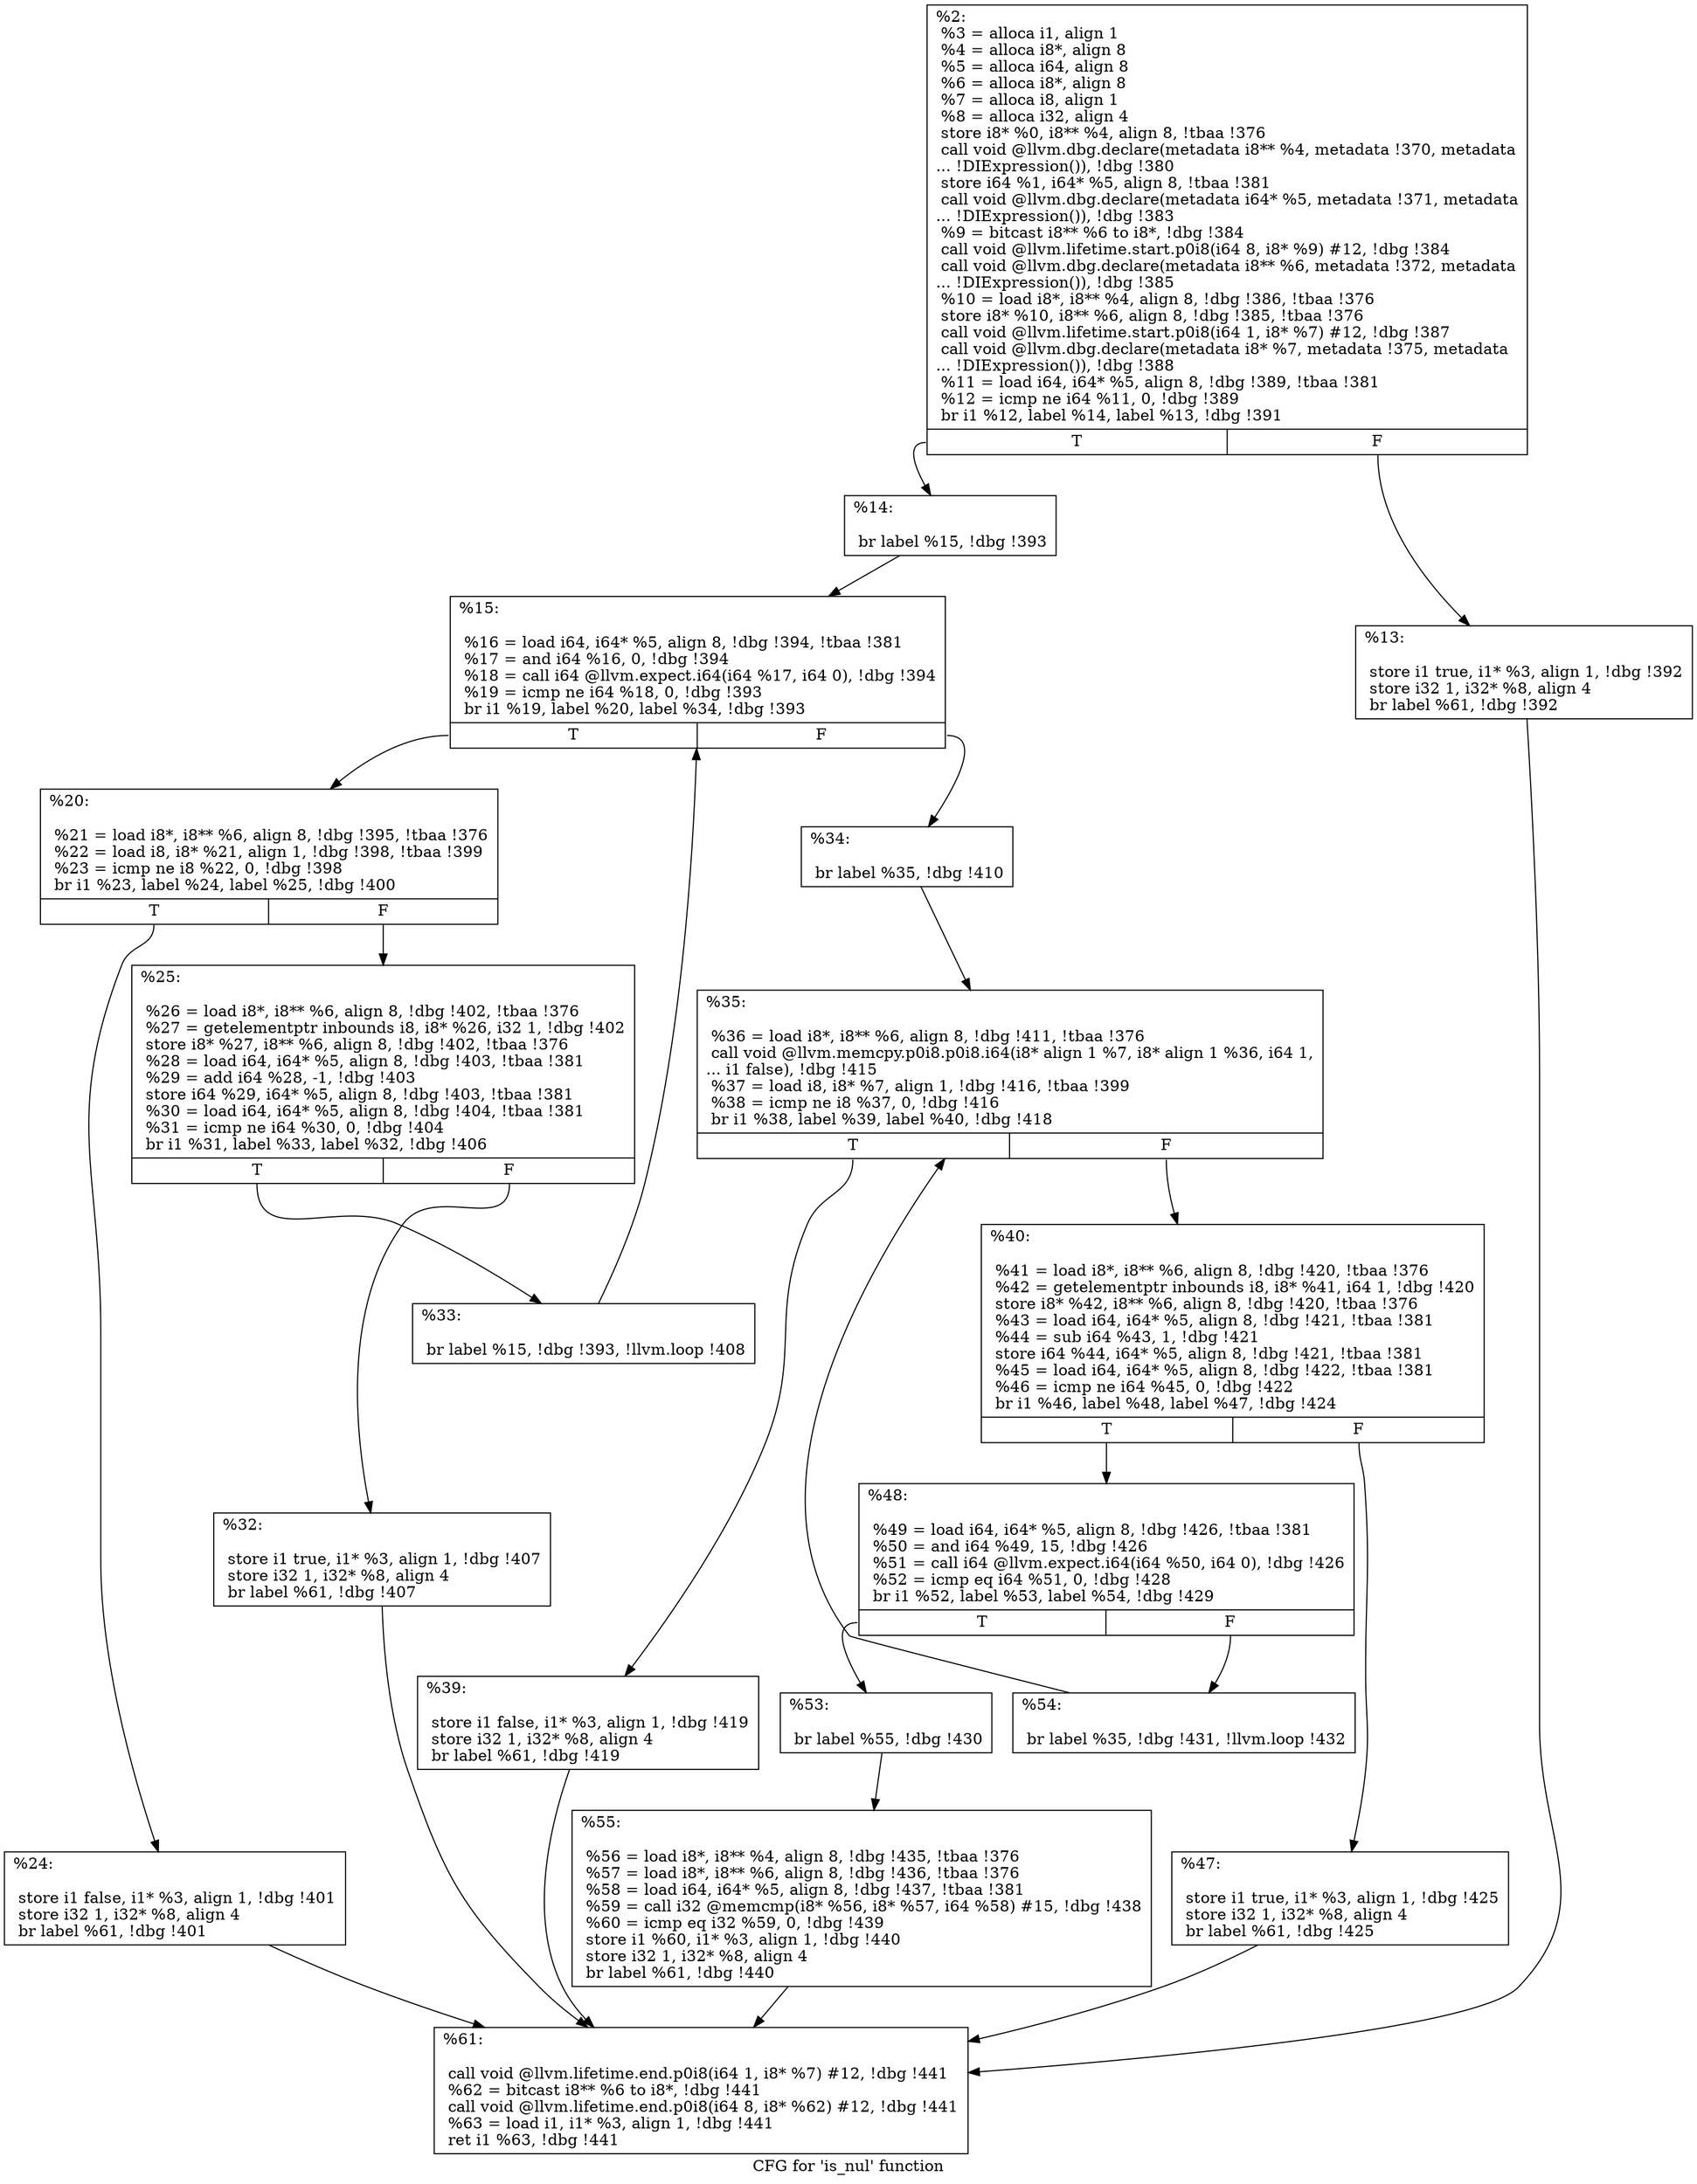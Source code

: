 digraph "CFG for 'is_nul' function" {
	label="CFG for 'is_nul' function";

	Node0x24f8910 [shape=record,label="{%2:\l  %3 = alloca i1, align 1\l  %4 = alloca i8*, align 8\l  %5 = alloca i64, align 8\l  %6 = alloca i8*, align 8\l  %7 = alloca i8, align 1\l  %8 = alloca i32, align 4\l  store i8* %0, i8** %4, align 8, !tbaa !376\l  call void @llvm.dbg.declare(metadata i8** %4, metadata !370, metadata\l... !DIExpression()), !dbg !380\l  store i64 %1, i64* %5, align 8, !tbaa !381\l  call void @llvm.dbg.declare(metadata i64* %5, metadata !371, metadata\l... !DIExpression()), !dbg !383\l  %9 = bitcast i8** %6 to i8*, !dbg !384\l  call void @llvm.lifetime.start.p0i8(i64 8, i8* %9) #12, !dbg !384\l  call void @llvm.dbg.declare(metadata i8** %6, metadata !372, metadata\l... !DIExpression()), !dbg !385\l  %10 = load i8*, i8** %4, align 8, !dbg !386, !tbaa !376\l  store i8* %10, i8** %6, align 8, !dbg !385, !tbaa !376\l  call void @llvm.lifetime.start.p0i8(i64 1, i8* %7) #12, !dbg !387\l  call void @llvm.dbg.declare(metadata i8* %7, metadata !375, metadata\l... !DIExpression()), !dbg !388\l  %11 = load i64, i64* %5, align 8, !dbg !389, !tbaa !381\l  %12 = icmp ne i64 %11, 0, !dbg !389\l  br i1 %12, label %14, label %13, !dbg !391\l|{<s0>T|<s1>F}}"];
	Node0x24f8910:s0 -> Node0x24f8ab0;
	Node0x24f8910:s1 -> Node0x24f8a60;
	Node0x24f8a60 [shape=record,label="{%13:\l\l  store i1 true, i1* %3, align 1, !dbg !392\l  store i32 1, i32* %8, align 4\l  br label %61, !dbg !392\l}"];
	Node0x24f8a60 -> Node0x24f8fb0;
	Node0x24f8ab0 [shape=record,label="{%14:\l\l  br label %15, !dbg !393\l}"];
	Node0x24f8ab0 -> Node0x24f8b00;
	Node0x24f8b00 [shape=record,label="{%15:\l\l  %16 = load i64, i64* %5, align 8, !dbg !394, !tbaa !381\l  %17 = and i64 %16, 0, !dbg !394\l  %18 = call i64 @llvm.expect.i64(i64 %17, i64 0), !dbg !394\l  %19 = icmp ne i64 %18, 0, !dbg !393\l  br i1 %19, label %20, label %34, !dbg !393\l|{<s0>T|<s1>F}}"];
	Node0x24f8b00:s0 -> Node0x24f8b50;
	Node0x24f8b00:s1 -> Node0x24f8ce0;
	Node0x24f8b50 [shape=record,label="{%20:\l\l  %21 = load i8*, i8** %6, align 8, !dbg !395, !tbaa !376\l  %22 = load i8, i8* %21, align 1, !dbg !398, !tbaa !399\l  %23 = icmp ne i8 %22, 0, !dbg !398\l  br i1 %23, label %24, label %25, !dbg !400\l|{<s0>T|<s1>F}}"];
	Node0x24f8b50:s0 -> Node0x24f8ba0;
	Node0x24f8b50:s1 -> Node0x24f8bf0;
	Node0x24f8ba0 [shape=record,label="{%24:\l\l  store i1 false, i1* %3, align 1, !dbg !401\l  store i32 1, i32* %8, align 4\l  br label %61, !dbg !401\l}"];
	Node0x24f8ba0 -> Node0x24f8fb0;
	Node0x24f8bf0 [shape=record,label="{%25:\l\l  %26 = load i8*, i8** %6, align 8, !dbg !402, !tbaa !376\l  %27 = getelementptr inbounds i8, i8* %26, i32 1, !dbg !402\l  store i8* %27, i8** %6, align 8, !dbg !402, !tbaa !376\l  %28 = load i64, i64* %5, align 8, !dbg !403, !tbaa !381\l  %29 = add i64 %28, -1, !dbg !403\l  store i64 %29, i64* %5, align 8, !dbg !403, !tbaa !381\l  %30 = load i64, i64* %5, align 8, !dbg !404, !tbaa !381\l  %31 = icmp ne i64 %30, 0, !dbg !404\l  br i1 %31, label %33, label %32, !dbg !406\l|{<s0>T|<s1>F}}"];
	Node0x24f8bf0:s0 -> Node0x24f8c90;
	Node0x24f8bf0:s1 -> Node0x24f8c40;
	Node0x24f8c40 [shape=record,label="{%32:\l\l  store i1 true, i1* %3, align 1, !dbg !407\l  store i32 1, i32* %8, align 4\l  br label %61, !dbg !407\l}"];
	Node0x24f8c40 -> Node0x24f8fb0;
	Node0x24f8c90 [shape=record,label="{%33:\l\l  br label %15, !dbg !393, !llvm.loop !408\l}"];
	Node0x24f8c90 -> Node0x24f8b00;
	Node0x24f8ce0 [shape=record,label="{%34:\l\l  br label %35, !dbg !410\l}"];
	Node0x24f8ce0 -> Node0x24f8d30;
	Node0x24f8d30 [shape=record,label="{%35:\l\l  %36 = load i8*, i8** %6, align 8, !dbg !411, !tbaa !376\l  call void @llvm.memcpy.p0i8.p0i8.i64(i8* align 1 %7, i8* align 1 %36, i64 1,\l... i1 false), !dbg !415\l  %37 = load i8, i8* %7, align 1, !dbg !416, !tbaa !399\l  %38 = icmp ne i8 %37, 0, !dbg !416\l  br i1 %38, label %39, label %40, !dbg !418\l|{<s0>T|<s1>F}}"];
	Node0x24f8d30:s0 -> Node0x24f8d80;
	Node0x24f8d30:s1 -> Node0x24f8dd0;
	Node0x24f8d80 [shape=record,label="{%39:\l\l  store i1 false, i1* %3, align 1, !dbg !419\l  store i32 1, i32* %8, align 4\l  br label %61, !dbg !419\l}"];
	Node0x24f8d80 -> Node0x24f8fb0;
	Node0x24f8dd0 [shape=record,label="{%40:\l\l  %41 = load i8*, i8** %6, align 8, !dbg !420, !tbaa !376\l  %42 = getelementptr inbounds i8, i8* %41, i64 1, !dbg !420\l  store i8* %42, i8** %6, align 8, !dbg !420, !tbaa !376\l  %43 = load i64, i64* %5, align 8, !dbg !421, !tbaa !381\l  %44 = sub i64 %43, 1, !dbg !421\l  store i64 %44, i64* %5, align 8, !dbg !421, !tbaa !381\l  %45 = load i64, i64* %5, align 8, !dbg !422, !tbaa !381\l  %46 = icmp ne i64 %45, 0, !dbg !422\l  br i1 %46, label %48, label %47, !dbg !424\l|{<s0>T|<s1>F}}"];
	Node0x24f8dd0:s0 -> Node0x24f8e70;
	Node0x24f8dd0:s1 -> Node0x24f8e20;
	Node0x24f8e20 [shape=record,label="{%47:\l\l  store i1 true, i1* %3, align 1, !dbg !425\l  store i32 1, i32* %8, align 4\l  br label %61, !dbg !425\l}"];
	Node0x24f8e20 -> Node0x24f8fb0;
	Node0x24f8e70 [shape=record,label="{%48:\l\l  %49 = load i64, i64* %5, align 8, !dbg !426, !tbaa !381\l  %50 = and i64 %49, 15, !dbg !426\l  %51 = call i64 @llvm.expect.i64(i64 %50, i64 0), !dbg !426\l  %52 = icmp eq i64 %51, 0, !dbg !428\l  br i1 %52, label %53, label %54, !dbg !429\l|{<s0>T|<s1>F}}"];
	Node0x24f8e70:s0 -> Node0x24f8ec0;
	Node0x24f8e70:s1 -> Node0x24f8f10;
	Node0x24f8ec0 [shape=record,label="{%53:\l\l  br label %55, !dbg !430\l}"];
	Node0x24f8ec0 -> Node0x24f8f60;
	Node0x24f8f10 [shape=record,label="{%54:\l\l  br label %35, !dbg !431, !llvm.loop !432\l}"];
	Node0x24f8f10 -> Node0x24f8d30;
	Node0x24f8f60 [shape=record,label="{%55:\l\l  %56 = load i8*, i8** %4, align 8, !dbg !435, !tbaa !376\l  %57 = load i8*, i8** %6, align 8, !dbg !436, !tbaa !376\l  %58 = load i64, i64* %5, align 8, !dbg !437, !tbaa !381\l  %59 = call i32 @memcmp(i8* %56, i8* %57, i64 %58) #15, !dbg !438\l  %60 = icmp eq i32 %59, 0, !dbg !439\l  store i1 %60, i1* %3, align 1, !dbg !440\l  store i32 1, i32* %8, align 4\l  br label %61, !dbg !440\l}"];
	Node0x24f8f60 -> Node0x24f8fb0;
	Node0x24f8fb0 [shape=record,label="{%61:\l\l  call void @llvm.lifetime.end.p0i8(i64 1, i8* %7) #12, !dbg !441\l  %62 = bitcast i8** %6 to i8*, !dbg !441\l  call void @llvm.lifetime.end.p0i8(i64 8, i8* %62) #12, !dbg !441\l  %63 = load i1, i1* %3, align 1, !dbg !441\l  ret i1 %63, !dbg !441\l}"];
}
